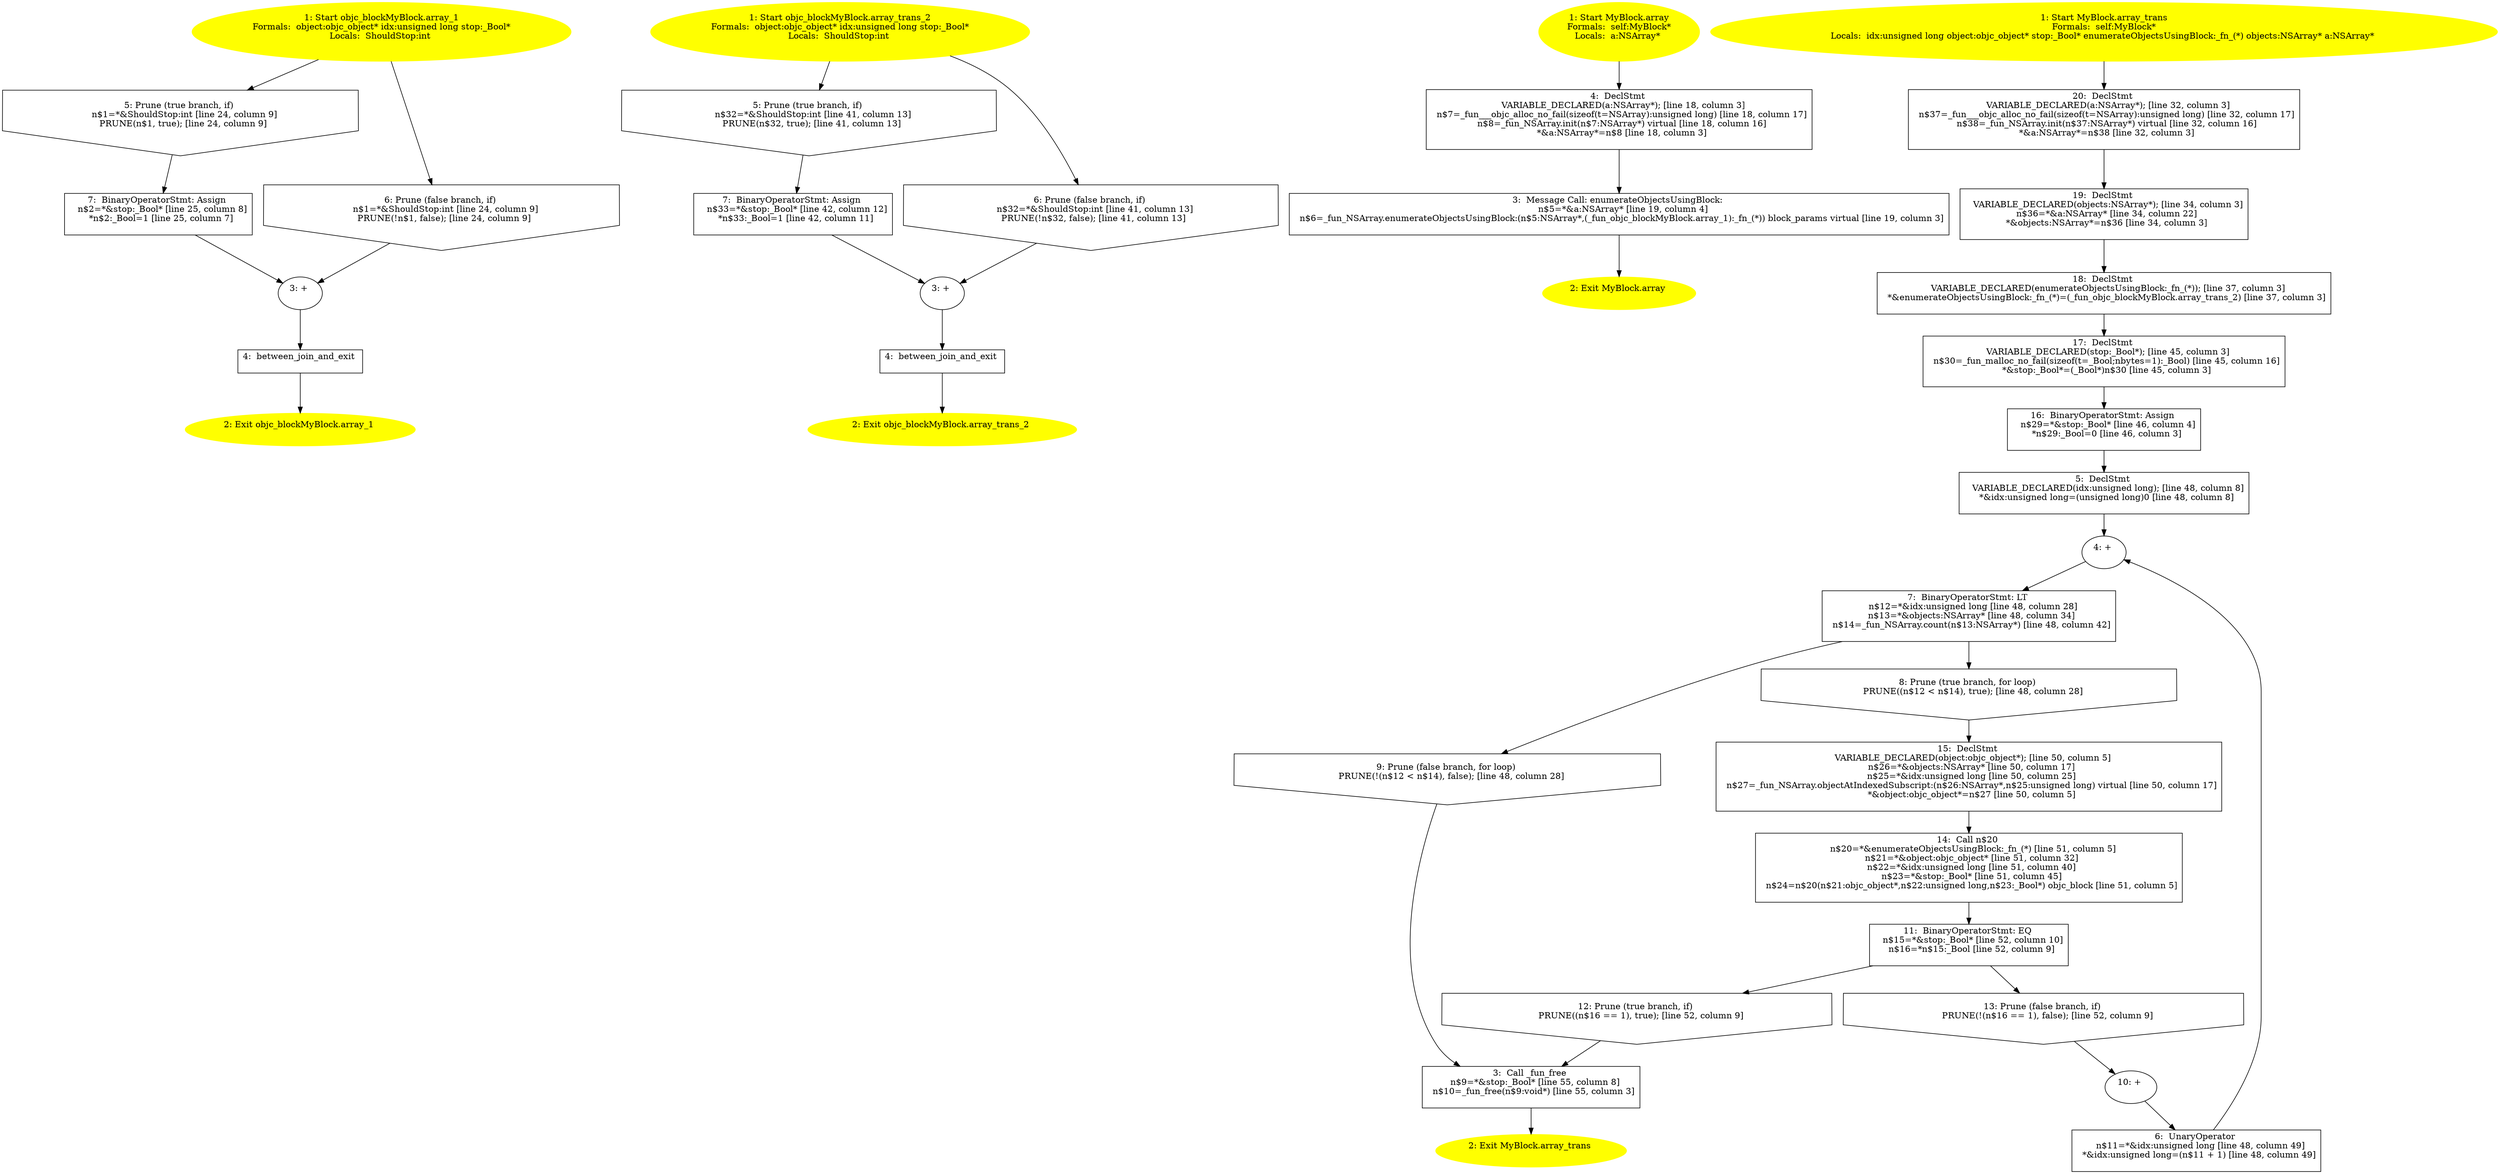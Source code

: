 /* @generated */
digraph cfg {
"objc_blockMyBlock.array_1(struct objc_object).9201a75f2c4d4a550effc590be108f97_1" [label="1: Start objc_blockMyBlock.array_1\nFormals:  object:objc_object* idx:unsigned long stop:_Bool*\nLocals:  ShouldStop:int \n  " color=yellow style=filled]
	

	 "objc_blockMyBlock.array_1(struct objc_object).9201a75f2c4d4a550effc590be108f97_1" -> "objc_blockMyBlock.array_1(struct objc_object).9201a75f2c4d4a550effc590be108f97_5" ;
	 "objc_blockMyBlock.array_1(struct objc_object).9201a75f2c4d4a550effc590be108f97_1" -> "objc_blockMyBlock.array_1(struct objc_object).9201a75f2c4d4a550effc590be108f97_6" ;
"objc_blockMyBlock.array_1(struct objc_object).9201a75f2c4d4a550effc590be108f97_2" [label="2: Exit objc_blockMyBlock.array_1 \n  " color=yellow style=filled]
	

"objc_blockMyBlock.array_1(struct objc_object).9201a75f2c4d4a550effc590be108f97_3" [label="3: + \n  " ]
	

	 "objc_blockMyBlock.array_1(struct objc_object).9201a75f2c4d4a550effc590be108f97_3" -> "objc_blockMyBlock.array_1(struct objc_object).9201a75f2c4d4a550effc590be108f97_4" ;
"objc_blockMyBlock.array_1(struct objc_object).9201a75f2c4d4a550effc590be108f97_4" [label="4:  between_join_and_exit \n  " shape="box"]
	

	 "objc_blockMyBlock.array_1(struct objc_object).9201a75f2c4d4a550effc590be108f97_4" -> "objc_blockMyBlock.array_1(struct objc_object).9201a75f2c4d4a550effc590be108f97_2" ;
"objc_blockMyBlock.array_1(struct objc_object).9201a75f2c4d4a550effc590be108f97_5" [label="5: Prune (true branch, if) \n   n$1=*&ShouldStop:int [line 24, column 9]\n  PRUNE(n$1, true); [line 24, column 9]\n " shape="invhouse"]
	

	 "objc_blockMyBlock.array_1(struct objc_object).9201a75f2c4d4a550effc590be108f97_5" -> "objc_blockMyBlock.array_1(struct objc_object).9201a75f2c4d4a550effc590be108f97_7" ;
"objc_blockMyBlock.array_1(struct objc_object).9201a75f2c4d4a550effc590be108f97_6" [label="6: Prune (false branch, if) \n   n$1=*&ShouldStop:int [line 24, column 9]\n  PRUNE(!n$1, false); [line 24, column 9]\n " shape="invhouse"]
	

	 "objc_blockMyBlock.array_1(struct objc_object).9201a75f2c4d4a550effc590be108f97_6" -> "objc_blockMyBlock.array_1(struct objc_object).9201a75f2c4d4a550effc590be108f97_3" ;
"objc_blockMyBlock.array_1(struct objc_object).9201a75f2c4d4a550effc590be108f97_7" [label="7:  BinaryOperatorStmt: Assign \n   n$2=*&stop:_Bool* [line 25, column 8]\n  *n$2:_Bool=1 [line 25, column 7]\n " shape="box"]
	

	 "objc_blockMyBlock.array_1(struct objc_object).9201a75f2c4d4a550effc590be108f97_7" -> "objc_blockMyBlock.array_1(struct objc_object).9201a75f2c4d4a550effc590be108f97_3" ;
"objc_blockMyBlock.array_trans_2(struct objc_object).55e73c34c60839a5c2b8abffd7dcfc46_1" [label="1: Start objc_blockMyBlock.array_trans_2\nFormals:  object:objc_object* idx:unsigned long stop:_Bool*\nLocals:  ShouldStop:int \n  " color=yellow style=filled]
	

	 "objc_blockMyBlock.array_trans_2(struct objc_object).55e73c34c60839a5c2b8abffd7dcfc46_1" -> "objc_blockMyBlock.array_trans_2(struct objc_object).55e73c34c60839a5c2b8abffd7dcfc46_5" ;
	 "objc_blockMyBlock.array_trans_2(struct objc_object).55e73c34c60839a5c2b8abffd7dcfc46_1" -> "objc_blockMyBlock.array_trans_2(struct objc_object).55e73c34c60839a5c2b8abffd7dcfc46_6" ;
"objc_blockMyBlock.array_trans_2(struct objc_object).55e73c34c60839a5c2b8abffd7dcfc46_2" [label="2: Exit objc_blockMyBlock.array_trans_2 \n  " color=yellow style=filled]
	

"objc_blockMyBlock.array_trans_2(struct objc_object).55e73c34c60839a5c2b8abffd7dcfc46_3" [label="3: + \n  " ]
	

	 "objc_blockMyBlock.array_trans_2(struct objc_object).55e73c34c60839a5c2b8abffd7dcfc46_3" -> "objc_blockMyBlock.array_trans_2(struct objc_object).55e73c34c60839a5c2b8abffd7dcfc46_4" ;
"objc_blockMyBlock.array_trans_2(struct objc_object).55e73c34c60839a5c2b8abffd7dcfc46_4" [label="4:  between_join_and_exit \n  " shape="box"]
	

	 "objc_blockMyBlock.array_trans_2(struct objc_object).55e73c34c60839a5c2b8abffd7dcfc46_4" -> "objc_blockMyBlock.array_trans_2(struct objc_object).55e73c34c60839a5c2b8abffd7dcfc46_2" ;
"objc_blockMyBlock.array_trans_2(struct objc_object).55e73c34c60839a5c2b8abffd7dcfc46_5" [label="5: Prune (true branch, if) \n   n$32=*&ShouldStop:int [line 41, column 13]\n  PRUNE(n$32, true); [line 41, column 13]\n " shape="invhouse"]
	

	 "objc_blockMyBlock.array_trans_2(struct objc_object).55e73c34c60839a5c2b8abffd7dcfc46_5" -> "objc_blockMyBlock.array_trans_2(struct objc_object).55e73c34c60839a5c2b8abffd7dcfc46_7" ;
"objc_blockMyBlock.array_trans_2(struct objc_object).55e73c34c60839a5c2b8abffd7dcfc46_6" [label="6: Prune (false branch, if) \n   n$32=*&ShouldStop:int [line 41, column 13]\n  PRUNE(!n$32, false); [line 41, column 13]\n " shape="invhouse"]
	

	 "objc_blockMyBlock.array_trans_2(struct objc_object).55e73c34c60839a5c2b8abffd7dcfc46_6" -> "objc_blockMyBlock.array_trans_2(struct objc_object).55e73c34c60839a5c2b8abffd7dcfc46_3" ;
"objc_blockMyBlock.array_trans_2(struct objc_object).55e73c34c60839a5c2b8abffd7dcfc46_7" [label="7:  BinaryOperatorStmt: Assign \n   n$33=*&stop:_Bool* [line 42, column 12]\n  *n$33:_Bool=1 [line 42, column 11]\n " shape="box"]
	

	 "objc_blockMyBlock.array_trans_2(struct objc_object).55e73c34c60839a5c2b8abffd7dcfc46_7" -> "objc_blockMyBlock.array_trans_2(struct objc_object).55e73c34c60839a5c2b8abffd7dcfc46_3" ;
"array#MyBlock#instance.8be6e5b5e968d186440e1931c9eb40de_1" [label="1: Start MyBlock.array\nFormals:  self:MyBlock*\nLocals:  a:NSArray* \n  " color=yellow style=filled]
	

	 "array#MyBlock#instance.8be6e5b5e968d186440e1931c9eb40de_1" -> "array#MyBlock#instance.8be6e5b5e968d186440e1931c9eb40de_4" ;
"array#MyBlock#instance.8be6e5b5e968d186440e1931c9eb40de_2" [label="2: Exit MyBlock.array \n  " color=yellow style=filled]
	

"array#MyBlock#instance.8be6e5b5e968d186440e1931c9eb40de_3" [label="3:  Message Call: enumerateObjectsUsingBlock: \n   n$5=*&a:NSArray* [line 19, column 4]\n  n$6=_fun_NSArray.enumerateObjectsUsingBlock:(n$5:NSArray*,(_fun_objc_blockMyBlock.array_1):_fn_(*)) block_params virtual [line 19, column 3]\n " shape="box"]
	

	 "array#MyBlock#instance.8be6e5b5e968d186440e1931c9eb40de_3" -> "array#MyBlock#instance.8be6e5b5e968d186440e1931c9eb40de_2" ;
"array#MyBlock#instance.8be6e5b5e968d186440e1931c9eb40de_4" [label="4:  DeclStmt \n   VARIABLE_DECLARED(a:NSArray*); [line 18, column 3]\n  n$7=_fun___objc_alloc_no_fail(sizeof(t=NSArray):unsigned long) [line 18, column 17]\n  n$8=_fun_NSArray.init(n$7:NSArray*) virtual [line 18, column 16]\n  *&a:NSArray*=n$8 [line 18, column 3]\n " shape="box"]
	

	 "array#MyBlock#instance.8be6e5b5e968d186440e1931c9eb40de_4" -> "array#MyBlock#instance.8be6e5b5e968d186440e1931c9eb40de_3" ;
"array_trans#MyBlock#instance.13289a590560d0628a3ae5174e716a32_1" [label="1: Start MyBlock.array_trans\nFormals:  self:MyBlock*\nLocals:  idx:unsigned long object:objc_object* stop:_Bool* enumerateObjectsUsingBlock:_fn_(*) objects:NSArray* a:NSArray* \n  " color=yellow style=filled]
	

	 "array_trans#MyBlock#instance.13289a590560d0628a3ae5174e716a32_1" -> "array_trans#MyBlock#instance.13289a590560d0628a3ae5174e716a32_20" ;
"array_trans#MyBlock#instance.13289a590560d0628a3ae5174e716a32_2" [label="2: Exit MyBlock.array_trans \n  " color=yellow style=filled]
	

"array_trans#MyBlock#instance.13289a590560d0628a3ae5174e716a32_3" [label="3:  Call _fun_free \n   n$9=*&stop:_Bool* [line 55, column 8]\n  n$10=_fun_free(n$9:void*) [line 55, column 3]\n " shape="box"]
	

	 "array_trans#MyBlock#instance.13289a590560d0628a3ae5174e716a32_3" -> "array_trans#MyBlock#instance.13289a590560d0628a3ae5174e716a32_2" ;
"array_trans#MyBlock#instance.13289a590560d0628a3ae5174e716a32_4" [label="4: + \n  " ]
	

	 "array_trans#MyBlock#instance.13289a590560d0628a3ae5174e716a32_4" -> "array_trans#MyBlock#instance.13289a590560d0628a3ae5174e716a32_7" ;
"array_trans#MyBlock#instance.13289a590560d0628a3ae5174e716a32_5" [label="5:  DeclStmt \n   VARIABLE_DECLARED(idx:unsigned long); [line 48, column 8]\n  *&idx:unsigned long=(unsigned long)0 [line 48, column 8]\n " shape="box"]
	

	 "array_trans#MyBlock#instance.13289a590560d0628a3ae5174e716a32_5" -> "array_trans#MyBlock#instance.13289a590560d0628a3ae5174e716a32_4" ;
"array_trans#MyBlock#instance.13289a590560d0628a3ae5174e716a32_6" [label="6:  UnaryOperator \n   n$11=*&idx:unsigned long [line 48, column 49]\n  *&idx:unsigned long=(n$11 + 1) [line 48, column 49]\n " shape="box"]
	

	 "array_trans#MyBlock#instance.13289a590560d0628a3ae5174e716a32_6" -> "array_trans#MyBlock#instance.13289a590560d0628a3ae5174e716a32_4" ;
"array_trans#MyBlock#instance.13289a590560d0628a3ae5174e716a32_7" [label="7:  BinaryOperatorStmt: LT \n   n$12=*&idx:unsigned long [line 48, column 28]\n  n$13=*&objects:NSArray* [line 48, column 34]\n  n$14=_fun_NSArray.count(n$13:NSArray*) [line 48, column 42]\n " shape="box"]
	

	 "array_trans#MyBlock#instance.13289a590560d0628a3ae5174e716a32_7" -> "array_trans#MyBlock#instance.13289a590560d0628a3ae5174e716a32_8" ;
	 "array_trans#MyBlock#instance.13289a590560d0628a3ae5174e716a32_7" -> "array_trans#MyBlock#instance.13289a590560d0628a3ae5174e716a32_9" ;
"array_trans#MyBlock#instance.13289a590560d0628a3ae5174e716a32_8" [label="8: Prune (true branch, for loop) \n   PRUNE((n$12 < n$14), true); [line 48, column 28]\n " shape="invhouse"]
	

	 "array_trans#MyBlock#instance.13289a590560d0628a3ae5174e716a32_8" -> "array_trans#MyBlock#instance.13289a590560d0628a3ae5174e716a32_15" ;
"array_trans#MyBlock#instance.13289a590560d0628a3ae5174e716a32_9" [label="9: Prune (false branch, for loop) \n   PRUNE(!(n$12 < n$14), false); [line 48, column 28]\n " shape="invhouse"]
	

	 "array_trans#MyBlock#instance.13289a590560d0628a3ae5174e716a32_9" -> "array_trans#MyBlock#instance.13289a590560d0628a3ae5174e716a32_3" ;
"array_trans#MyBlock#instance.13289a590560d0628a3ae5174e716a32_10" [label="10: + \n  " ]
	

	 "array_trans#MyBlock#instance.13289a590560d0628a3ae5174e716a32_10" -> "array_trans#MyBlock#instance.13289a590560d0628a3ae5174e716a32_6" ;
"array_trans#MyBlock#instance.13289a590560d0628a3ae5174e716a32_11" [label="11:  BinaryOperatorStmt: EQ \n   n$15=*&stop:_Bool* [line 52, column 10]\n  n$16=*n$15:_Bool [line 52, column 9]\n " shape="box"]
	

	 "array_trans#MyBlock#instance.13289a590560d0628a3ae5174e716a32_11" -> "array_trans#MyBlock#instance.13289a590560d0628a3ae5174e716a32_12" ;
	 "array_trans#MyBlock#instance.13289a590560d0628a3ae5174e716a32_11" -> "array_trans#MyBlock#instance.13289a590560d0628a3ae5174e716a32_13" ;
"array_trans#MyBlock#instance.13289a590560d0628a3ae5174e716a32_12" [label="12: Prune (true branch, if) \n   PRUNE((n$16 == 1), true); [line 52, column 9]\n " shape="invhouse"]
	

	 "array_trans#MyBlock#instance.13289a590560d0628a3ae5174e716a32_12" -> "array_trans#MyBlock#instance.13289a590560d0628a3ae5174e716a32_3" ;
"array_trans#MyBlock#instance.13289a590560d0628a3ae5174e716a32_13" [label="13: Prune (false branch, if) \n   PRUNE(!(n$16 == 1), false); [line 52, column 9]\n " shape="invhouse"]
	

	 "array_trans#MyBlock#instance.13289a590560d0628a3ae5174e716a32_13" -> "array_trans#MyBlock#instance.13289a590560d0628a3ae5174e716a32_10" ;
"array_trans#MyBlock#instance.13289a590560d0628a3ae5174e716a32_14" [label="14:  Call n$20 \n   n$20=*&enumerateObjectsUsingBlock:_fn_(*) [line 51, column 5]\n  n$21=*&object:objc_object* [line 51, column 32]\n  n$22=*&idx:unsigned long [line 51, column 40]\n  n$23=*&stop:_Bool* [line 51, column 45]\n  n$24=n$20(n$21:objc_object*,n$22:unsigned long,n$23:_Bool*) objc_block [line 51, column 5]\n " shape="box"]
	

	 "array_trans#MyBlock#instance.13289a590560d0628a3ae5174e716a32_14" -> "array_trans#MyBlock#instance.13289a590560d0628a3ae5174e716a32_11" ;
"array_trans#MyBlock#instance.13289a590560d0628a3ae5174e716a32_15" [label="15:  DeclStmt \n   VARIABLE_DECLARED(object:objc_object*); [line 50, column 5]\n  n$26=*&objects:NSArray* [line 50, column 17]\n  n$25=*&idx:unsigned long [line 50, column 25]\n  n$27=_fun_NSArray.objectAtIndexedSubscript:(n$26:NSArray*,n$25:unsigned long) virtual [line 50, column 17]\n  *&object:objc_object*=n$27 [line 50, column 5]\n " shape="box"]
	

	 "array_trans#MyBlock#instance.13289a590560d0628a3ae5174e716a32_15" -> "array_trans#MyBlock#instance.13289a590560d0628a3ae5174e716a32_14" ;
"array_trans#MyBlock#instance.13289a590560d0628a3ae5174e716a32_16" [label="16:  BinaryOperatorStmt: Assign \n   n$29=*&stop:_Bool* [line 46, column 4]\n  *n$29:_Bool=0 [line 46, column 3]\n " shape="box"]
	

	 "array_trans#MyBlock#instance.13289a590560d0628a3ae5174e716a32_16" -> "array_trans#MyBlock#instance.13289a590560d0628a3ae5174e716a32_5" ;
"array_trans#MyBlock#instance.13289a590560d0628a3ae5174e716a32_17" [label="17:  DeclStmt \n   VARIABLE_DECLARED(stop:_Bool*); [line 45, column 3]\n  n$30=_fun_malloc_no_fail(sizeof(t=_Bool;nbytes=1):_Bool) [line 45, column 16]\n  *&stop:_Bool*=(_Bool*)n$30 [line 45, column 3]\n " shape="box"]
	

	 "array_trans#MyBlock#instance.13289a590560d0628a3ae5174e716a32_17" -> "array_trans#MyBlock#instance.13289a590560d0628a3ae5174e716a32_16" ;
"array_trans#MyBlock#instance.13289a590560d0628a3ae5174e716a32_18" [label="18:  DeclStmt \n   VARIABLE_DECLARED(enumerateObjectsUsingBlock:_fn_(*)); [line 37, column 3]\n  *&enumerateObjectsUsingBlock:_fn_(*)=(_fun_objc_blockMyBlock.array_trans_2) [line 37, column 3]\n " shape="box"]
	

	 "array_trans#MyBlock#instance.13289a590560d0628a3ae5174e716a32_18" -> "array_trans#MyBlock#instance.13289a590560d0628a3ae5174e716a32_17" ;
"array_trans#MyBlock#instance.13289a590560d0628a3ae5174e716a32_19" [label="19:  DeclStmt \n   VARIABLE_DECLARED(objects:NSArray*); [line 34, column 3]\n  n$36=*&a:NSArray* [line 34, column 22]\n  *&objects:NSArray*=n$36 [line 34, column 3]\n " shape="box"]
	

	 "array_trans#MyBlock#instance.13289a590560d0628a3ae5174e716a32_19" -> "array_trans#MyBlock#instance.13289a590560d0628a3ae5174e716a32_18" ;
"array_trans#MyBlock#instance.13289a590560d0628a3ae5174e716a32_20" [label="20:  DeclStmt \n   VARIABLE_DECLARED(a:NSArray*); [line 32, column 3]\n  n$37=_fun___objc_alloc_no_fail(sizeof(t=NSArray):unsigned long) [line 32, column 17]\n  n$38=_fun_NSArray.init(n$37:NSArray*) virtual [line 32, column 16]\n  *&a:NSArray*=n$38 [line 32, column 3]\n " shape="box"]
	

	 "array_trans#MyBlock#instance.13289a590560d0628a3ae5174e716a32_20" -> "array_trans#MyBlock#instance.13289a590560d0628a3ae5174e716a32_19" ;
}
